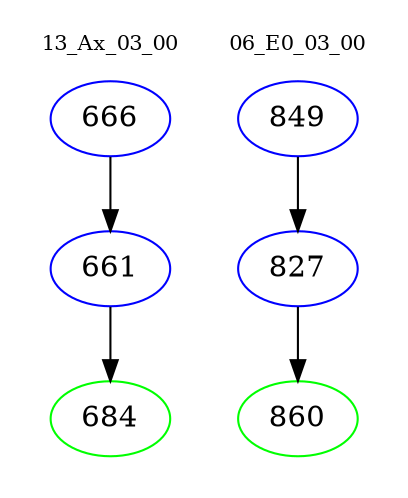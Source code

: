 digraph{
subgraph cluster_0 {
color = white
label = "13_Ax_03_00";
fontsize=10;
T0_666 [label="666", color="blue"]
T0_666 -> T0_661 [color="black"]
T0_661 [label="661", color="blue"]
T0_661 -> T0_684 [color="black"]
T0_684 [label="684", color="green"]
}
subgraph cluster_1 {
color = white
label = "06_E0_03_00";
fontsize=10;
T1_849 [label="849", color="blue"]
T1_849 -> T1_827 [color="black"]
T1_827 [label="827", color="blue"]
T1_827 -> T1_860 [color="black"]
T1_860 [label="860", color="green"]
}
}
